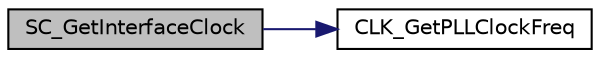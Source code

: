 digraph "SC_GetInterfaceClock"
{
 // LATEX_PDF_SIZE
  edge [fontname="Helvetica",fontsize="10",labelfontname="Helvetica",labelfontsize="10"];
  node [fontname="Helvetica",fontsize="10",shape=record];
  rankdir="LR";
  Node1 [label="SC_GetInterfaceClock",height=0.2,width=0.4,color="black", fillcolor="grey75", style="filled", fontcolor="black",tooltip="This function gets smartcard clock frequency."];
  Node1 -> Node2 [color="midnightblue",fontsize="10",style="solid",fontname="Helvetica"];
  Node2 [label="CLK_GetPLLClockFreq",height=0.2,width=0.4,color="black", fillcolor="white", style="filled",URL="$d4/d91/group___n_a_n_o103___c_l_k___e_x_p_o_r_t_e_d___f_u_n_c_t_i_o_n_s.html#gaf42f850d36900fcf77e4643f2db5470b",tooltip="This function get PLL frequency. The frequency unit is Hz."];
}
